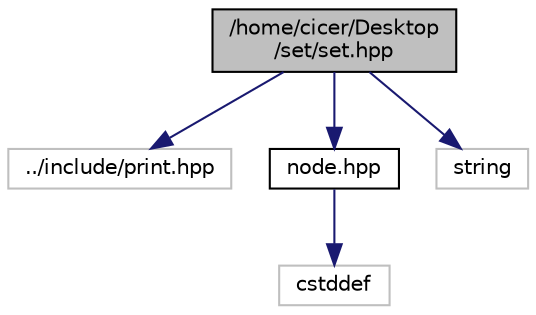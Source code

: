 digraph "/home/cicer/Desktop/set/set.hpp"
{
 // LATEX_PDF_SIZE
  edge [fontname="Helvetica",fontsize="10",labelfontname="Helvetica",labelfontsize="10"];
  node [fontname="Helvetica",fontsize="10",shape=record];
  Node1 [label="/home/cicer/Desktop\l/set/set.hpp",height=0.2,width=0.4,color="black", fillcolor="grey75", style="filled", fontcolor="black",tooltip="Manipular conjuntos."];
  Node1 -> Node2 [color="midnightblue",fontsize="10",style="solid",fontname="Helvetica"];
  Node2 [label="../include/print.hpp",height=0.2,width=0.4,color="grey75", fillcolor="white", style="filled",tooltip=" "];
  Node1 -> Node3 [color="midnightblue",fontsize="10",style="solid",fontname="Helvetica"];
  Node3 [label="node.hpp",height=0.2,width=0.4,color="black", fillcolor="white", style="filled",URL="$node_8hpp.html",tooltip="Clase Node el cual estara compuesto la clase Set."];
  Node3 -> Node4 [color="midnightblue",fontsize="10",style="solid",fontname="Helvetica"];
  Node4 [label="cstddef",height=0.2,width=0.4,color="grey75", fillcolor="white", style="filled",tooltip=" "];
  Node1 -> Node5 [color="midnightblue",fontsize="10",style="solid",fontname="Helvetica"];
  Node5 [label="string",height=0.2,width=0.4,color="grey75", fillcolor="white", style="filled",tooltip=" "];
}
